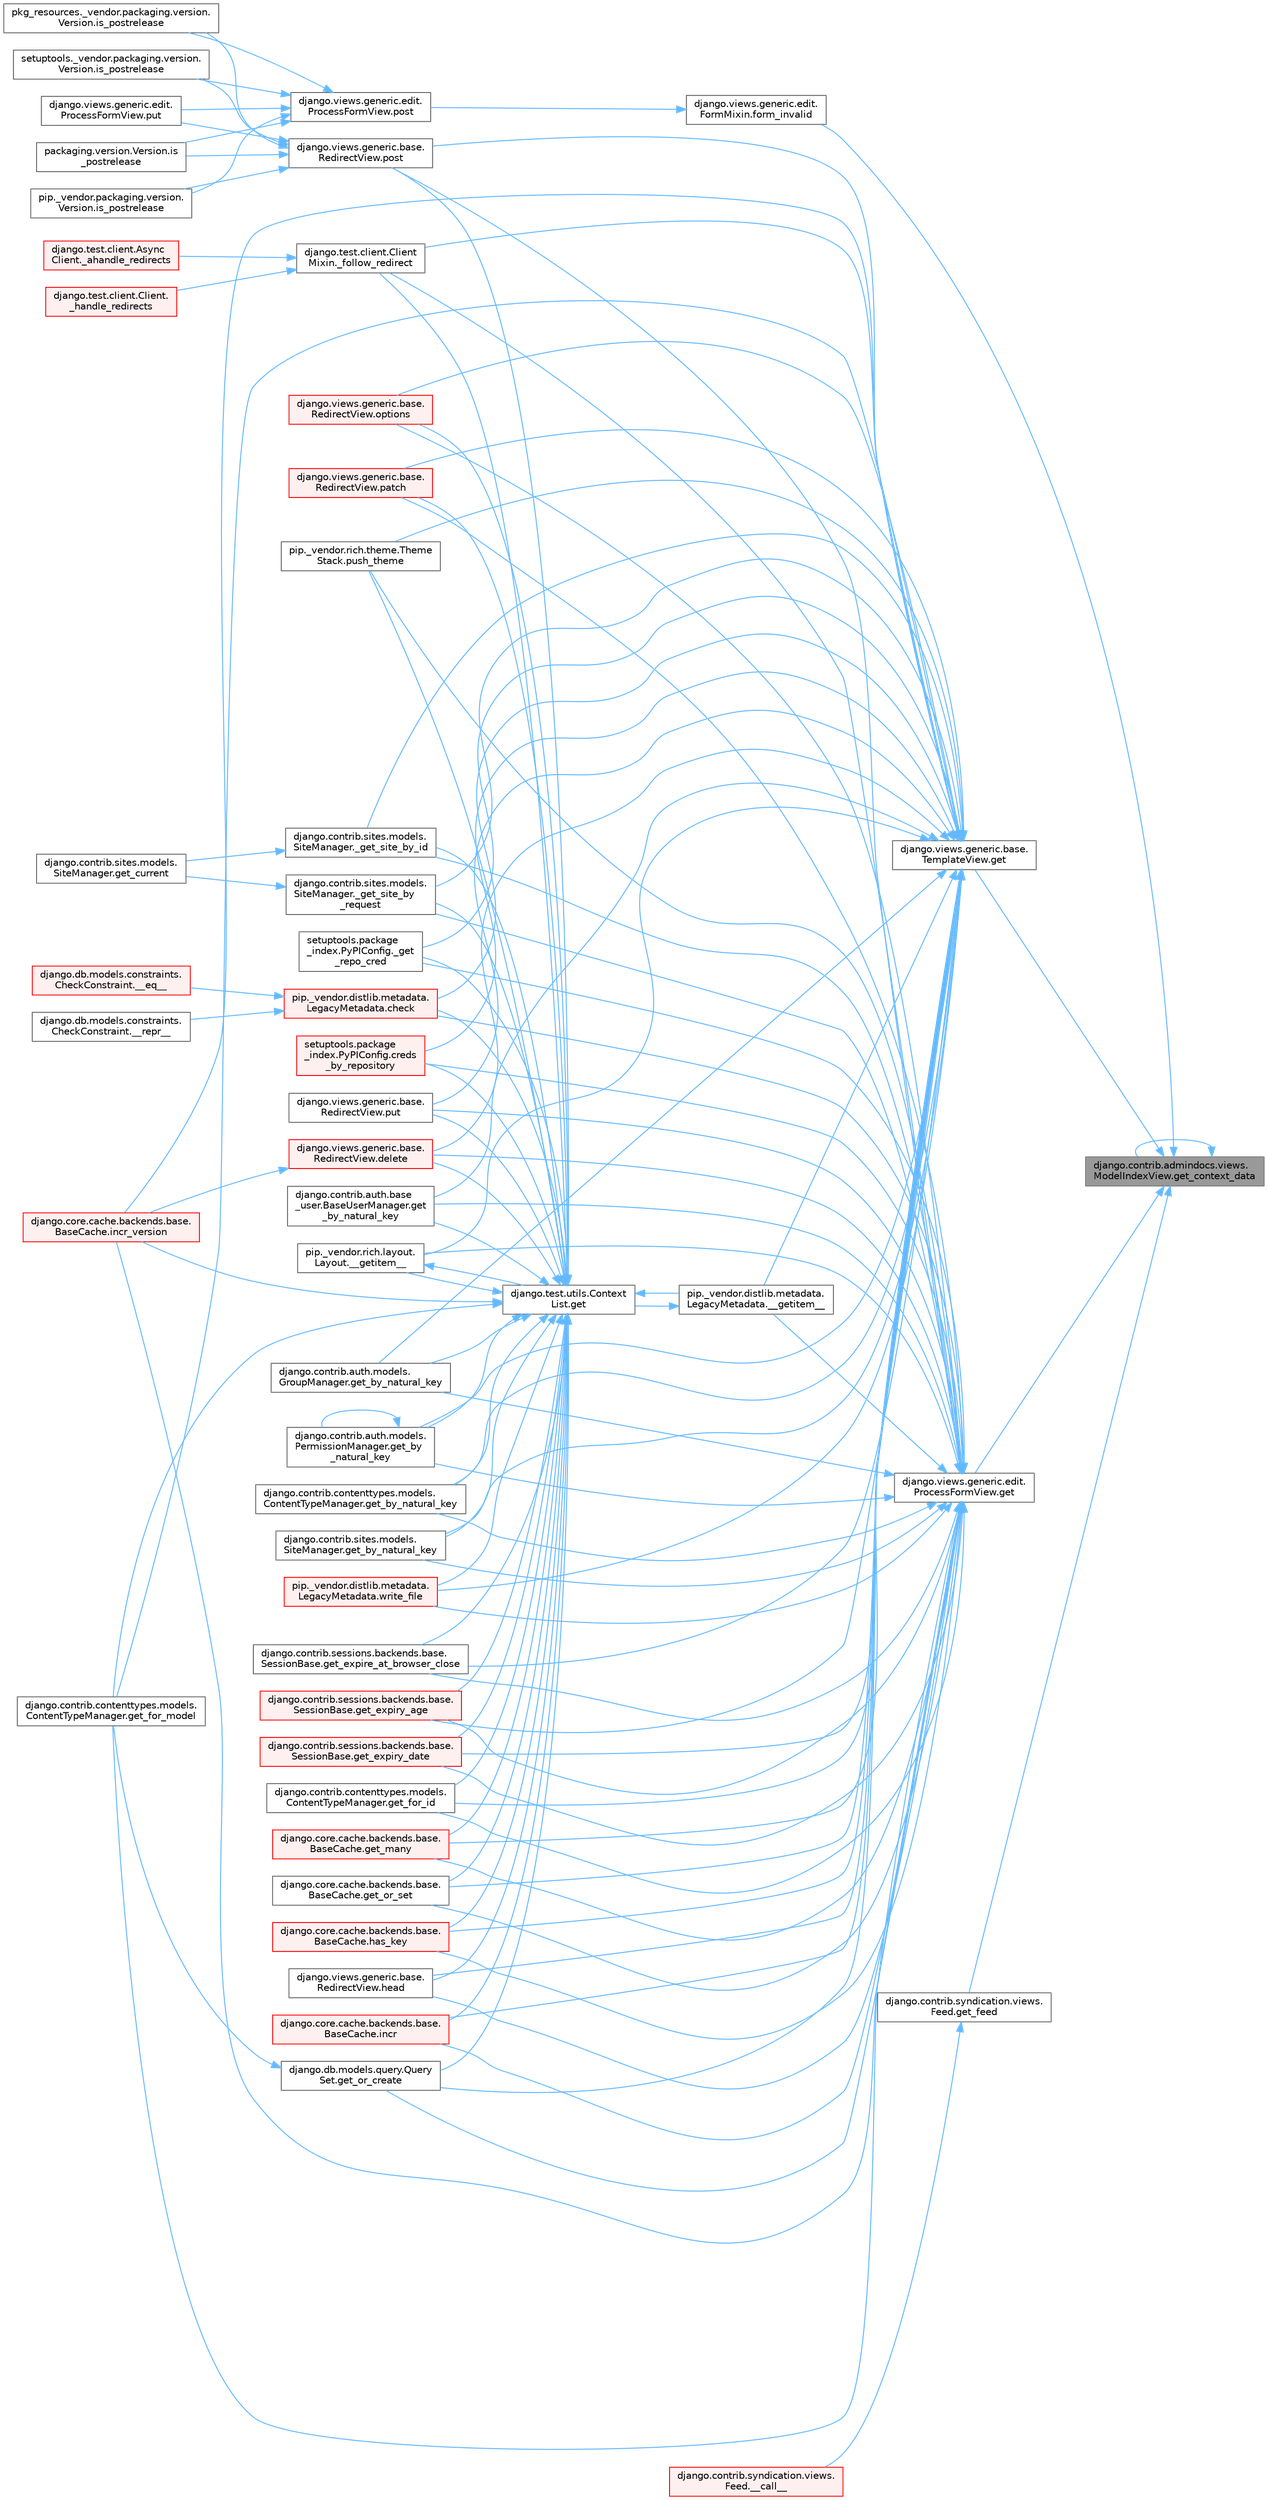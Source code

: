 digraph "django.contrib.admindocs.views.ModelIndexView.get_context_data"
{
 // LATEX_PDF_SIZE
  bgcolor="transparent";
  edge [fontname=Helvetica,fontsize=10,labelfontname=Helvetica,labelfontsize=10];
  node [fontname=Helvetica,fontsize=10,shape=box,height=0.2,width=0.4];
  rankdir="RL";
  Node1 [id="Node000001",label="django.contrib.admindocs.views.\lModelIndexView.get_context_data",height=0.2,width=0.4,color="gray40", fillcolor="grey60", style="filled", fontcolor="black",tooltip=" "];
  Node1 -> Node2 [id="edge1_Node000001_Node000002",dir="back",color="steelblue1",style="solid",tooltip=" "];
  Node2 [id="Node000002",label="django.views.generic.edit.\lFormMixin.form_invalid",height=0.2,width=0.4,color="grey40", fillcolor="white", style="filled",URL="$classdjango_1_1views_1_1generic_1_1edit_1_1_form_mixin.html#a3a9a5e20aa7819a6749c1ab36efb4936",tooltip=" "];
  Node2 -> Node3 [id="edge2_Node000002_Node000003",dir="back",color="steelblue1",style="solid",tooltip=" "];
  Node3 [id="Node000003",label="django.views.generic.edit.\lProcessFormView.post",height=0.2,width=0.4,color="grey40", fillcolor="white", style="filled",URL="$classdjango_1_1views_1_1generic_1_1edit_1_1_process_form_view.html#a6cf9ff8c9dd22e940a921672ddd1fa0e",tooltip=" "];
  Node3 -> Node4 [id="edge3_Node000003_Node000004",dir="back",color="steelblue1",style="solid",tooltip=" "];
  Node4 [id="Node000004",label="packaging.version.Version.is\l_postrelease",height=0.2,width=0.4,color="grey40", fillcolor="white", style="filled",URL="$classpackaging_1_1version_1_1_version.html#adfb53ca0004e704963c79aafdd5ac254",tooltip=" "];
  Node3 -> Node5 [id="edge4_Node000003_Node000005",dir="back",color="steelblue1",style="solid",tooltip=" "];
  Node5 [id="Node000005",label="pip._vendor.packaging.version.\lVersion.is_postrelease",height=0.2,width=0.4,color="grey40", fillcolor="white", style="filled",URL="$classpip_1_1__vendor_1_1packaging_1_1version_1_1_version.html#a13ff52f4a2a330c24d84da8669cba0f3",tooltip=" "];
  Node3 -> Node6 [id="edge5_Node000003_Node000006",dir="back",color="steelblue1",style="solid",tooltip=" "];
  Node6 [id="Node000006",label="pkg_resources._vendor.packaging.version.\lVersion.is_postrelease",height=0.2,width=0.4,color="grey40", fillcolor="white", style="filled",URL="$classpkg__resources_1_1__vendor_1_1packaging_1_1version_1_1_version.html#a3e7f7c2c0c5a5401fd6b3dc67beb8d1d",tooltip=" "];
  Node3 -> Node7 [id="edge6_Node000003_Node000007",dir="back",color="steelblue1",style="solid",tooltip=" "];
  Node7 [id="Node000007",label="setuptools._vendor.packaging.version.\lVersion.is_postrelease",height=0.2,width=0.4,color="grey40", fillcolor="white", style="filled",URL="$classsetuptools_1_1__vendor_1_1packaging_1_1version_1_1_version.html#a5647516e2057e8ec08c323424ddaab70",tooltip=" "];
  Node3 -> Node8 [id="edge7_Node000003_Node000008",dir="back",color="steelblue1",style="solid",tooltip=" "];
  Node8 [id="Node000008",label="django.views.generic.edit.\lProcessFormView.put",height=0.2,width=0.4,color="grey40", fillcolor="white", style="filled",URL="$classdjango_1_1views_1_1generic_1_1edit_1_1_process_form_view.html#aca9b521620af475d8ce7abc52d04694d",tooltip=" "];
  Node1 -> Node9 [id="edge8_Node000001_Node000009",dir="back",color="steelblue1",style="solid",tooltip=" "];
  Node9 [id="Node000009",label="django.views.generic.base.\lTemplateView.get",height=0.2,width=0.4,color="grey40", fillcolor="white", style="filled",URL="$classdjango_1_1views_1_1generic_1_1base_1_1_template_view.html#a12232ec7fd058af76ce8c7af132ef915",tooltip=" "];
  Node9 -> Node10 [id="edge9_Node000009_Node000010",dir="back",color="steelblue1",style="solid",tooltip=" "];
  Node10 [id="Node000010",label="pip._vendor.distlib.metadata.\lLegacyMetadata.__getitem__",height=0.2,width=0.4,color="grey40", fillcolor="white", style="filled",URL="$classpip_1_1__vendor_1_1distlib_1_1metadata_1_1_legacy_metadata.html#a4bbfa90e12a85ff919edb328c979731c",tooltip=" "];
  Node10 -> Node11 [id="edge10_Node000010_Node000011",dir="back",color="steelblue1",style="solid",tooltip=" "];
  Node11 [id="Node000011",label="django.test.utils.Context\lList.get",height=0.2,width=0.4,color="grey40", fillcolor="white", style="filled",URL="$classdjango_1_1test_1_1utils_1_1_context_list.html#a1797663a8ac92f44dcb9ad281a896842",tooltip=" "];
  Node11 -> Node10 [id="edge11_Node000011_Node000010",dir="back",color="steelblue1",style="solid",tooltip=" "];
  Node11 -> Node12 [id="edge12_Node000011_Node000012",dir="back",color="steelblue1",style="solid",tooltip=" "];
  Node12 [id="Node000012",label="pip._vendor.rich.layout.\lLayout.__getitem__",height=0.2,width=0.4,color="grey40", fillcolor="white", style="filled",URL="$classpip_1_1__vendor_1_1rich_1_1layout_1_1_layout.html#add0ab2d771b738c1d8f491d5fc922238",tooltip=" "];
  Node12 -> Node11 [id="edge13_Node000012_Node000011",dir="back",color="steelblue1",style="solid",tooltip=" "];
  Node11 -> Node13 [id="edge14_Node000011_Node000013",dir="back",color="steelblue1",style="solid",tooltip=" "];
  Node13 [id="Node000013",label="django.test.client.Client\lMixin._follow_redirect",height=0.2,width=0.4,color="grey40", fillcolor="white", style="filled",URL="$classdjango_1_1test_1_1client_1_1_client_mixin.html#a8ef9c674c0e06268a84a19666287c660",tooltip=" "];
  Node13 -> Node14 [id="edge15_Node000013_Node000014",dir="back",color="steelblue1",style="solid",tooltip=" "];
  Node14 [id="Node000014",label="django.test.client.Async\lClient._ahandle_redirects",height=0.2,width=0.4,color="red", fillcolor="#FFF0F0", style="filled",URL="$classdjango_1_1test_1_1client_1_1_async_client.html#a8740fe0dc39e7fe74e515be78449ee76",tooltip=" "];
  Node13 -> Node3170 [id="edge16_Node000013_Node003170",dir="back",color="steelblue1",style="solid",tooltip=" "];
  Node3170 [id="Node003170",label="django.test.client.Client.\l_handle_redirects",height=0.2,width=0.4,color="red", fillcolor="#FFF0F0", style="filled",URL="$classdjango_1_1test_1_1client_1_1_client.html#a234b328f33c374ad181aa49c6515d469",tooltip=" "];
  Node11 -> Node1787 [id="edge17_Node000011_Node001787",dir="back",color="steelblue1",style="solid",tooltip=" "];
  Node1787 [id="Node001787",label="setuptools.package\l_index.PyPIConfig._get\l_repo_cred",height=0.2,width=0.4,color="grey40", fillcolor="white", style="filled",URL="$classsetuptools_1_1package__index_1_1_py_p_i_config.html#ae131b3373b6208486cc5f156eaa7265a",tooltip=" "];
  Node11 -> Node1788 [id="edge18_Node000011_Node001788",dir="back",color="steelblue1",style="solid",tooltip=" "];
  Node1788 [id="Node001788",label="django.contrib.sites.models.\lSiteManager._get_site_by_id",height=0.2,width=0.4,color="grey40", fillcolor="white", style="filled",URL="$classdjango_1_1contrib_1_1sites_1_1models_1_1_site_manager.html#aa2caa86610079c1d43d51ecd4eeffdfd",tooltip=" "];
  Node1788 -> Node1789 [id="edge19_Node001788_Node001789",dir="back",color="steelblue1",style="solid",tooltip=" "];
  Node1789 [id="Node001789",label="django.contrib.sites.models.\lSiteManager.get_current",height=0.2,width=0.4,color="grey40", fillcolor="white", style="filled",URL="$classdjango_1_1contrib_1_1sites_1_1models_1_1_site_manager.html#ac155c05735cdabcfa6cbe4ee00482659",tooltip=" "];
  Node11 -> Node1790 [id="edge20_Node000011_Node001790",dir="back",color="steelblue1",style="solid",tooltip=" "];
  Node1790 [id="Node001790",label="django.contrib.sites.models.\lSiteManager._get_site_by\l_request",height=0.2,width=0.4,color="grey40", fillcolor="white", style="filled",URL="$classdjango_1_1contrib_1_1sites_1_1models_1_1_site_manager.html#afe4ac1f1603e7bc2e95bd348c30e9d81",tooltip=" "];
  Node1790 -> Node1789 [id="edge21_Node001790_Node001789",dir="back",color="steelblue1",style="solid",tooltip=" "];
  Node11 -> Node1791 [id="edge22_Node000011_Node001791",dir="back",color="steelblue1",style="solid",tooltip=" "];
  Node1791 [id="Node001791",label="pip._vendor.distlib.metadata.\lLegacyMetadata.check",height=0.2,width=0.4,color="red", fillcolor="#FFF0F0", style="filled",URL="$classpip_1_1__vendor_1_1distlib_1_1metadata_1_1_legacy_metadata.html#a9f3d75961911af2473c8092d354b3d85",tooltip=" "];
  Node1791 -> Node755 [id="edge23_Node001791_Node000755",dir="back",color="steelblue1",style="solid",tooltip=" "];
  Node755 [id="Node000755",label="django.db.models.constraints.\lCheckConstraint.__eq__",height=0.2,width=0.4,color="red", fillcolor="#FFF0F0", style="filled",URL="$classdjango_1_1db_1_1models_1_1constraints_1_1_check_constraint.html#a55875a553e53009967129f8b8a269475",tooltip=" "];
  Node1791 -> Node756 [id="edge24_Node001791_Node000756",dir="back",color="steelblue1",style="solid",tooltip=" "];
  Node756 [id="Node000756",label="django.db.models.constraints.\lCheckConstraint.__repr__",height=0.2,width=0.4,color="grey40", fillcolor="white", style="filled",URL="$classdjango_1_1db_1_1models_1_1constraints_1_1_check_constraint.html#a5ee1e990e7235f77706fa7da45651b5f",tooltip=" "];
  Node11 -> Node1792 [id="edge25_Node000011_Node001792",dir="back",color="steelblue1",style="solid",tooltip=" "];
  Node1792 [id="Node001792",label="setuptools.package\l_index.PyPIConfig.creds\l_by_repository",height=0.2,width=0.4,color="red", fillcolor="#FFF0F0", style="filled",URL="$classsetuptools_1_1package__index_1_1_py_p_i_config.html#a277b3e89479d171582044b5f9eb920a0",tooltip=" "];
  Node11 -> Node1794 [id="edge26_Node000011_Node001794",dir="back",color="steelblue1",style="solid",tooltip=" "];
  Node1794 [id="Node001794",label="django.views.generic.base.\lRedirectView.delete",height=0.2,width=0.4,color="red", fillcolor="#FFF0F0", style="filled",URL="$classdjango_1_1views_1_1generic_1_1base_1_1_redirect_view.html#a7060a2e85ff141d1950dd42e436fb9f1",tooltip=" "];
  Node1794 -> Node512 [id="edge27_Node001794_Node000512",dir="back",color="steelblue1",style="solid",tooltip=" "];
  Node512 [id="Node000512",label="django.core.cache.backends.base.\lBaseCache.incr_version",height=0.2,width=0.4,color="red", fillcolor="#FFF0F0", style="filled",URL="$classdjango_1_1core_1_1cache_1_1backends_1_1base_1_1_base_cache.html#a3ac7d74ffcfca67e2afee86ecf858b34",tooltip=" "];
  Node11 -> Node1795 [id="edge28_Node000011_Node001795",dir="back",color="steelblue1",style="solid",tooltip=" "];
  Node1795 [id="Node001795",label="django.contrib.auth.base\l_user.BaseUserManager.get\l_by_natural_key",height=0.2,width=0.4,color="grey40", fillcolor="white", style="filled",URL="$classdjango_1_1contrib_1_1auth_1_1base__user_1_1_base_user_manager.html#a9e0cf0e3651ecbe163d9f87b076b0bf9",tooltip=" "];
  Node11 -> Node1796 [id="edge29_Node000011_Node001796",dir="back",color="steelblue1",style="solid",tooltip=" "];
  Node1796 [id="Node001796",label="django.contrib.auth.models.\lGroupManager.get_by_natural_key",height=0.2,width=0.4,color="grey40", fillcolor="white", style="filled",URL="$classdjango_1_1contrib_1_1auth_1_1models_1_1_group_manager.html#af57a9a2ac1ef277ef6f1956f9d25293e",tooltip=" "];
  Node11 -> Node1797 [id="edge30_Node000011_Node001797",dir="back",color="steelblue1",style="solid",tooltip=" "];
  Node1797 [id="Node001797",label="django.contrib.auth.models.\lPermissionManager.get_by\l_natural_key",height=0.2,width=0.4,color="grey40", fillcolor="white", style="filled",URL="$classdjango_1_1contrib_1_1auth_1_1models_1_1_permission_manager.html#a27621698d1bd2b3a2d73dbcd84db0cc3",tooltip=" "];
  Node1797 -> Node1797 [id="edge31_Node001797_Node001797",dir="back",color="steelblue1",style="solid",tooltip=" "];
  Node11 -> Node1798 [id="edge32_Node000011_Node001798",dir="back",color="steelblue1",style="solid",tooltip=" "];
  Node1798 [id="Node001798",label="django.contrib.contenttypes.models.\lContentTypeManager.get_by_natural_key",height=0.2,width=0.4,color="grey40", fillcolor="white", style="filled",URL="$classdjango_1_1contrib_1_1contenttypes_1_1models_1_1_content_type_manager.html#aa19a7b03514cc1871e322fd5aeb2ecbe",tooltip=" "];
  Node11 -> Node1799 [id="edge33_Node000011_Node001799",dir="back",color="steelblue1",style="solid",tooltip=" "];
  Node1799 [id="Node001799",label="django.contrib.sites.models.\lSiteManager.get_by_natural_key",height=0.2,width=0.4,color="grey40", fillcolor="white", style="filled",URL="$classdjango_1_1contrib_1_1sites_1_1models_1_1_site_manager.html#aeb05076243fd13bbdb7e1fe18794269c",tooltip=" "];
  Node11 -> Node1800 [id="edge34_Node000011_Node001800",dir="back",color="steelblue1",style="solid",tooltip=" "];
  Node1800 [id="Node001800",label="django.contrib.sessions.backends.base.\lSessionBase.get_expire_at_browser_close",height=0.2,width=0.4,color="grey40", fillcolor="white", style="filled",URL="$classdjango_1_1contrib_1_1sessions_1_1backends_1_1base_1_1_session_base.html#a84c6c4afda960d505a1b2a7d3f97d75f",tooltip=" "];
  Node11 -> Node1801 [id="edge35_Node000011_Node001801",dir="back",color="steelblue1",style="solid",tooltip=" "];
  Node1801 [id="Node001801",label="django.contrib.sessions.backends.base.\lSessionBase.get_expiry_age",height=0.2,width=0.4,color="red", fillcolor="#FFF0F0", style="filled",URL="$classdjango_1_1contrib_1_1sessions_1_1backends_1_1base_1_1_session_base.html#af853871a0f2af33b0fd38d04e9296e01",tooltip=" "];
  Node11 -> Node1802 [id="edge36_Node000011_Node001802",dir="back",color="steelblue1",style="solid",tooltip=" "];
  Node1802 [id="Node001802",label="django.contrib.sessions.backends.base.\lSessionBase.get_expiry_date",height=0.2,width=0.4,color="red", fillcolor="#FFF0F0", style="filled",URL="$classdjango_1_1contrib_1_1sessions_1_1backends_1_1base_1_1_session_base.html#af87a5a48ca86a64f795e97f3529df849",tooltip=" "];
  Node11 -> Node1804 [id="edge37_Node000011_Node001804",dir="back",color="steelblue1",style="solid",tooltip=" "];
  Node1804 [id="Node001804",label="django.contrib.contenttypes.models.\lContentTypeManager.get_for_id",height=0.2,width=0.4,color="grey40", fillcolor="white", style="filled",URL="$classdjango_1_1contrib_1_1contenttypes_1_1models_1_1_content_type_manager.html#a4f41aa06163cf8140d954a9d9ac0e99f",tooltip=" "];
  Node11 -> Node682 [id="edge38_Node000011_Node000682",dir="back",color="steelblue1",style="solid",tooltip=" "];
  Node682 [id="Node000682",label="django.contrib.contenttypes.models.\lContentTypeManager.get_for_model",height=0.2,width=0.4,color="grey40", fillcolor="white", style="filled",URL="$classdjango_1_1contrib_1_1contenttypes_1_1models_1_1_content_type_manager.html#a1b89bc07df6111e44f749d556f96a414",tooltip=" "];
  Node11 -> Node1805 [id="edge39_Node000011_Node001805",dir="back",color="steelblue1",style="solid",tooltip=" "];
  Node1805 [id="Node001805",label="django.core.cache.backends.base.\lBaseCache.get_many",height=0.2,width=0.4,color="red", fillcolor="#FFF0F0", style="filled",URL="$classdjango_1_1core_1_1cache_1_1backends_1_1base_1_1_base_cache.html#a1d156ab9ced75cecfa673cbee3ac9053",tooltip=" "];
  Node11 -> Node681 [id="edge40_Node000011_Node000681",dir="back",color="steelblue1",style="solid",tooltip=" "];
  Node681 [id="Node000681",label="django.db.models.query.Query\lSet.get_or_create",height=0.2,width=0.4,color="grey40", fillcolor="white", style="filled",URL="$classdjango_1_1db_1_1models_1_1query_1_1_query_set.html#a0f727927ec4d1b9f3087b831cc911c59",tooltip=" "];
  Node681 -> Node682 [id="edge41_Node000681_Node000682",dir="back",color="steelblue1",style="solid",tooltip=" "];
  Node11 -> Node697 [id="edge42_Node000011_Node000697",dir="back",color="steelblue1",style="solid",tooltip=" "];
  Node697 [id="Node000697",label="django.core.cache.backends.base.\lBaseCache.get_or_set",height=0.2,width=0.4,color="grey40", fillcolor="white", style="filled",URL="$classdjango_1_1core_1_1cache_1_1backends_1_1base_1_1_base_cache.html#ac478d532b4c2b74987f49ff8291e5343",tooltip=" "];
  Node11 -> Node1807 [id="edge43_Node000011_Node001807",dir="back",color="steelblue1",style="solid",tooltip=" "];
  Node1807 [id="Node001807",label="django.core.cache.backends.base.\lBaseCache.has_key",height=0.2,width=0.4,color="red", fillcolor="#FFF0F0", style="filled",URL="$classdjango_1_1core_1_1cache_1_1backends_1_1base_1_1_base_cache.html#a2d06a56d17661d63648e1ec13ae93d3b",tooltip=" "];
  Node11 -> Node1809 [id="edge44_Node000011_Node001809",dir="back",color="steelblue1",style="solid",tooltip=" "];
  Node1809 [id="Node001809",label="django.views.generic.base.\lRedirectView.head",height=0.2,width=0.4,color="grey40", fillcolor="white", style="filled",URL="$classdjango_1_1views_1_1generic_1_1base_1_1_redirect_view.html#a34f0a0a5fb94f117f4752789a8db216a",tooltip=" "];
  Node11 -> Node734 [id="edge45_Node000011_Node000734",dir="back",color="steelblue1",style="solid",tooltip=" "];
  Node734 [id="Node000734",label="django.core.cache.backends.base.\lBaseCache.incr",height=0.2,width=0.4,color="red", fillcolor="#FFF0F0", style="filled",URL="$classdjango_1_1core_1_1cache_1_1backends_1_1base_1_1_base_cache.html#ab502f06a18e16d3d1495fdf1dca28831",tooltip=" "];
  Node11 -> Node512 [id="edge46_Node000011_Node000512",dir="back",color="steelblue1",style="solid",tooltip=" "];
  Node11 -> Node1810 [id="edge47_Node000011_Node001810",dir="back",color="steelblue1",style="solid",tooltip=" "];
  Node1810 [id="Node001810",label="django.views.generic.base.\lRedirectView.options",height=0.2,width=0.4,color="red", fillcolor="#FFF0F0", style="filled",URL="$classdjango_1_1views_1_1generic_1_1base_1_1_redirect_view.html#a444de156c79647344c987295c47a76e1",tooltip=" "];
  Node11 -> Node1811 [id="edge48_Node000011_Node001811",dir="back",color="steelblue1",style="solid",tooltip=" "];
  Node1811 [id="Node001811",label="django.views.generic.base.\lRedirectView.patch",height=0.2,width=0.4,color="red", fillcolor="#FFF0F0", style="filled",URL="$classdjango_1_1views_1_1generic_1_1base_1_1_redirect_view.html#a1af0176656ad2642a86603a7f2efd6c8",tooltip=" "];
  Node11 -> Node1814 [id="edge49_Node000011_Node001814",dir="back",color="steelblue1",style="solid",tooltip=" "];
  Node1814 [id="Node001814",label="django.views.generic.base.\lRedirectView.post",height=0.2,width=0.4,color="grey40", fillcolor="white", style="filled",URL="$classdjango_1_1views_1_1generic_1_1base_1_1_redirect_view.html#a20f1374a926b81c739ea2672fbe38552",tooltip=" "];
  Node1814 -> Node4 [id="edge50_Node001814_Node000004",dir="back",color="steelblue1",style="solid",tooltip=" "];
  Node1814 -> Node5 [id="edge51_Node001814_Node000005",dir="back",color="steelblue1",style="solid",tooltip=" "];
  Node1814 -> Node6 [id="edge52_Node001814_Node000006",dir="back",color="steelblue1",style="solid",tooltip=" "];
  Node1814 -> Node7 [id="edge53_Node001814_Node000007",dir="back",color="steelblue1",style="solid",tooltip=" "];
  Node1814 -> Node8 [id="edge54_Node001814_Node000008",dir="back",color="steelblue1",style="solid",tooltip=" "];
  Node11 -> Node1815 [id="edge55_Node000011_Node001815",dir="back",color="steelblue1",style="solid",tooltip=" "];
  Node1815 [id="Node001815",label="pip._vendor.rich.theme.Theme\lStack.push_theme",height=0.2,width=0.4,color="grey40", fillcolor="white", style="filled",URL="$classpip_1_1__vendor_1_1rich_1_1theme_1_1_theme_stack.html#a59e2cc731ff921b7ce76aa4aa4eaf948",tooltip=" "];
  Node11 -> Node1816 [id="edge56_Node000011_Node001816",dir="back",color="steelblue1",style="solid",tooltip=" "];
  Node1816 [id="Node001816",label="django.views.generic.base.\lRedirectView.put",height=0.2,width=0.4,color="grey40", fillcolor="white", style="filled",URL="$classdjango_1_1views_1_1generic_1_1base_1_1_redirect_view.html#a898fb37aa8487c3c0ef4f20bd40ed854",tooltip=" "];
  Node11 -> Node1111 [id="edge57_Node000011_Node001111",dir="back",color="steelblue1",style="solid",tooltip=" "];
  Node1111 [id="Node001111",label="pip._vendor.distlib.metadata.\lLegacyMetadata.write_file",height=0.2,width=0.4,color="red", fillcolor="#FFF0F0", style="filled",URL="$classpip_1_1__vendor_1_1distlib_1_1metadata_1_1_legacy_metadata.html#a4b0b012bbb45bf51d369c39eeb3c734f",tooltip=" "];
  Node9 -> Node12 [id="edge58_Node000009_Node000012",dir="back",color="steelblue1",style="solid",tooltip=" "];
  Node9 -> Node13 [id="edge59_Node000009_Node000013",dir="back",color="steelblue1",style="solid",tooltip=" "];
  Node9 -> Node1787 [id="edge60_Node000009_Node001787",dir="back",color="steelblue1",style="solid",tooltip=" "];
  Node9 -> Node1788 [id="edge61_Node000009_Node001788",dir="back",color="steelblue1",style="solid",tooltip=" "];
  Node9 -> Node1790 [id="edge62_Node000009_Node001790",dir="back",color="steelblue1",style="solid",tooltip=" "];
  Node9 -> Node1791 [id="edge63_Node000009_Node001791",dir="back",color="steelblue1",style="solid",tooltip=" "];
  Node9 -> Node1792 [id="edge64_Node000009_Node001792",dir="back",color="steelblue1",style="solid",tooltip=" "];
  Node9 -> Node1794 [id="edge65_Node000009_Node001794",dir="back",color="steelblue1",style="solid",tooltip=" "];
  Node9 -> Node1795 [id="edge66_Node000009_Node001795",dir="back",color="steelblue1",style="solid",tooltip=" "];
  Node9 -> Node1796 [id="edge67_Node000009_Node001796",dir="back",color="steelblue1",style="solid",tooltip=" "];
  Node9 -> Node1797 [id="edge68_Node000009_Node001797",dir="back",color="steelblue1",style="solid",tooltip=" "];
  Node9 -> Node1798 [id="edge69_Node000009_Node001798",dir="back",color="steelblue1",style="solid",tooltip=" "];
  Node9 -> Node1799 [id="edge70_Node000009_Node001799",dir="back",color="steelblue1",style="solid",tooltip=" "];
  Node9 -> Node1800 [id="edge71_Node000009_Node001800",dir="back",color="steelblue1",style="solid",tooltip=" "];
  Node9 -> Node1801 [id="edge72_Node000009_Node001801",dir="back",color="steelblue1",style="solid",tooltip=" "];
  Node9 -> Node1802 [id="edge73_Node000009_Node001802",dir="back",color="steelblue1",style="solid",tooltip=" "];
  Node9 -> Node1804 [id="edge74_Node000009_Node001804",dir="back",color="steelblue1",style="solid",tooltip=" "];
  Node9 -> Node682 [id="edge75_Node000009_Node000682",dir="back",color="steelblue1",style="solid",tooltip=" "];
  Node9 -> Node1805 [id="edge76_Node000009_Node001805",dir="back",color="steelblue1",style="solid",tooltip=" "];
  Node9 -> Node681 [id="edge77_Node000009_Node000681",dir="back",color="steelblue1",style="solid",tooltip=" "];
  Node9 -> Node697 [id="edge78_Node000009_Node000697",dir="back",color="steelblue1",style="solid",tooltip=" "];
  Node9 -> Node1807 [id="edge79_Node000009_Node001807",dir="back",color="steelblue1",style="solid",tooltip=" "];
  Node9 -> Node1809 [id="edge80_Node000009_Node001809",dir="back",color="steelblue1",style="solid",tooltip=" "];
  Node9 -> Node734 [id="edge81_Node000009_Node000734",dir="back",color="steelblue1",style="solid",tooltip=" "];
  Node9 -> Node512 [id="edge82_Node000009_Node000512",dir="back",color="steelblue1",style="solid",tooltip=" "];
  Node9 -> Node1810 [id="edge83_Node000009_Node001810",dir="back",color="steelblue1",style="solid",tooltip=" "];
  Node9 -> Node1811 [id="edge84_Node000009_Node001811",dir="back",color="steelblue1",style="solid",tooltip=" "];
  Node9 -> Node1814 [id="edge85_Node000009_Node001814",dir="back",color="steelblue1",style="solid",tooltip=" "];
  Node9 -> Node1815 [id="edge86_Node000009_Node001815",dir="back",color="steelblue1",style="solid",tooltip=" "];
  Node9 -> Node1816 [id="edge87_Node000009_Node001816",dir="back",color="steelblue1",style="solid",tooltip=" "];
  Node9 -> Node1111 [id="edge88_Node000009_Node001111",dir="back",color="steelblue1",style="solid",tooltip=" "];
  Node1 -> Node1885 [id="edge89_Node000001_Node001885",dir="back",color="steelblue1",style="solid",tooltip=" "];
  Node1885 [id="Node001885",label="django.views.generic.edit.\lProcessFormView.get",height=0.2,width=0.4,color="grey40", fillcolor="white", style="filled",URL="$classdjango_1_1views_1_1generic_1_1edit_1_1_process_form_view.html#af7def109918828469fd90c209d775e40",tooltip=" "];
  Node1885 -> Node10 [id="edge90_Node001885_Node000010",dir="back",color="steelblue1",style="solid",tooltip=" "];
  Node1885 -> Node12 [id="edge91_Node001885_Node000012",dir="back",color="steelblue1",style="solid",tooltip=" "];
  Node1885 -> Node13 [id="edge92_Node001885_Node000013",dir="back",color="steelblue1",style="solid",tooltip=" "];
  Node1885 -> Node1787 [id="edge93_Node001885_Node001787",dir="back",color="steelblue1",style="solid",tooltip=" "];
  Node1885 -> Node1788 [id="edge94_Node001885_Node001788",dir="back",color="steelblue1",style="solid",tooltip=" "];
  Node1885 -> Node1790 [id="edge95_Node001885_Node001790",dir="back",color="steelblue1",style="solid",tooltip=" "];
  Node1885 -> Node1791 [id="edge96_Node001885_Node001791",dir="back",color="steelblue1",style="solid",tooltip=" "];
  Node1885 -> Node1792 [id="edge97_Node001885_Node001792",dir="back",color="steelblue1",style="solid",tooltip=" "];
  Node1885 -> Node1794 [id="edge98_Node001885_Node001794",dir="back",color="steelblue1",style="solid",tooltip=" "];
  Node1885 -> Node1795 [id="edge99_Node001885_Node001795",dir="back",color="steelblue1",style="solid",tooltip=" "];
  Node1885 -> Node1796 [id="edge100_Node001885_Node001796",dir="back",color="steelblue1",style="solid",tooltip=" "];
  Node1885 -> Node1797 [id="edge101_Node001885_Node001797",dir="back",color="steelblue1",style="solid",tooltip=" "];
  Node1885 -> Node1798 [id="edge102_Node001885_Node001798",dir="back",color="steelblue1",style="solid",tooltip=" "];
  Node1885 -> Node1799 [id="edge103_Node001885_Node001799",dir="back",color="steelblue1",style="solid",tooltip=" "];
  Node1885 -> Node1800 [id="edge104_Node001885_Node001800",dir="back",color="steelblue1",style="solid",tooltip=" "];
  Node1885 -> Node1801 [id="edge105_Node001885_Node001801",dir="back",color="steelblue1",style="solid",tooltip=" "];
  Node1885 -> Node1802 [id="edge106_Node001885_Node001802",dir="back",color="steelblue1",style="solid",tooltip=" "];
  Node1885 -> Node1804 [id="edge107_Node001885_Node001804",dir="back",color="steelblue1",style="solid",tooltip=" "];
  Node1885 -> Node682 [id="edge108_Node001885_Node000682",dir="back",color="steelblue1",style="solid",tooltip=" "];
  Node1885 -> Node1805 [id="edge109_Node001885_Node001805",dir="back",color="steelblue1",style="solid",tooltip=" "];
  Node1885 -> Node681 [id="edge110_Node001885_Node000681",dir="back",color="steelblue1",style="solid",tooltip=" "];
  Node1885 -> Node697 [id="edge111_Node001885_Node000697",dir="back",color="steelblue1",style="solid",tooltip=" "];
  Node1885 -> Node1807 [id="edge112_Node001885_Node001807",dir="back",color="steelblue1",style="solid",tooltip=" "];
  Node1885 -> Node1809 [id="edge113_Node001885_Node001809",dir="back",color="steelblue1",style="solid",tooltip=" "];
  Node1885 -> Node734 [id="edge114_Node001885_Node000734",dir="back",color="steelblue1",style="solid",tooltip=" "];
  Node1885 -> Node512 [id="edge115_Node001885_Node000512",dir="back",color="steelblue1",style="solid",tooltip=" "];
  Node1885 -> Node1810 [id="edge116_Node001885_Node001810",dir="back",color="steelblue1",style="solid",tooltip=" "];
  Node1885 -> Node1811 [id="edge117_Node001885_Node001811",dir="back",color="steelblue1",style="solid",tooltip=" "];
  Node1885 -> Node1814 [id="edge118_Node001885_Node001814",dir="back",color="steelblue1",style="solid",tooltip=" "];
  Node1885 -> Node1815 [id="edge119_Node001885_Node001815",dir="back",color="steelblue1",style="solid",tooltip=" "];
  Node1885 -> Node1816 [id="edge120_Node001885_Node001816",dir="back",color="steelblue1",style="solid",tooltip=" "];
  Node1885 -> Node1111 [id="edge121_Node001885_Node001111",dir="back",color="steelblue1",style="solid",tooltip=" "];
  Node1 -> Node1 [id="edge122_Node000001_Node000001",dir="back",color="steelblue1",style="solid",tooltip=" "];
  Node1 -> Node1886 [id="edge123_Node000001_Node001886",dir="back",color="steelblue1",style="solid",tooltip=" "];
  Node1886 [id="Node001886",label="django.contrib.syndication.views.\lFeed.get_feed",height=0.2,width=0.4,color="grey40", fillcolor="white", style="filled",URL="$classdjango_1_1contrib_1_1syndication_1_1views_1_1_feed.html#a22e9036857876e13966fd7f846ae909d",tooltip=" "];
  Node1886 -> Node1887 [id="edge124_Node001886_Node001887",dir="back",color="steelblue1",style="solid",tooltip=" "];
  Node1887 [id="Node001887",label="django.contrib.syndication.views.\lFeed.__call__",height=0.2,width=0.4,color="red", fillcolor="#FFF0F0", style="filled",URL="$classdjango_1_1contrib_1_1syndication_1_1views_1_1_feed.html#ac7a9680a1b709d8eb37ae3c6ce000220",tooltip=" "];
}
